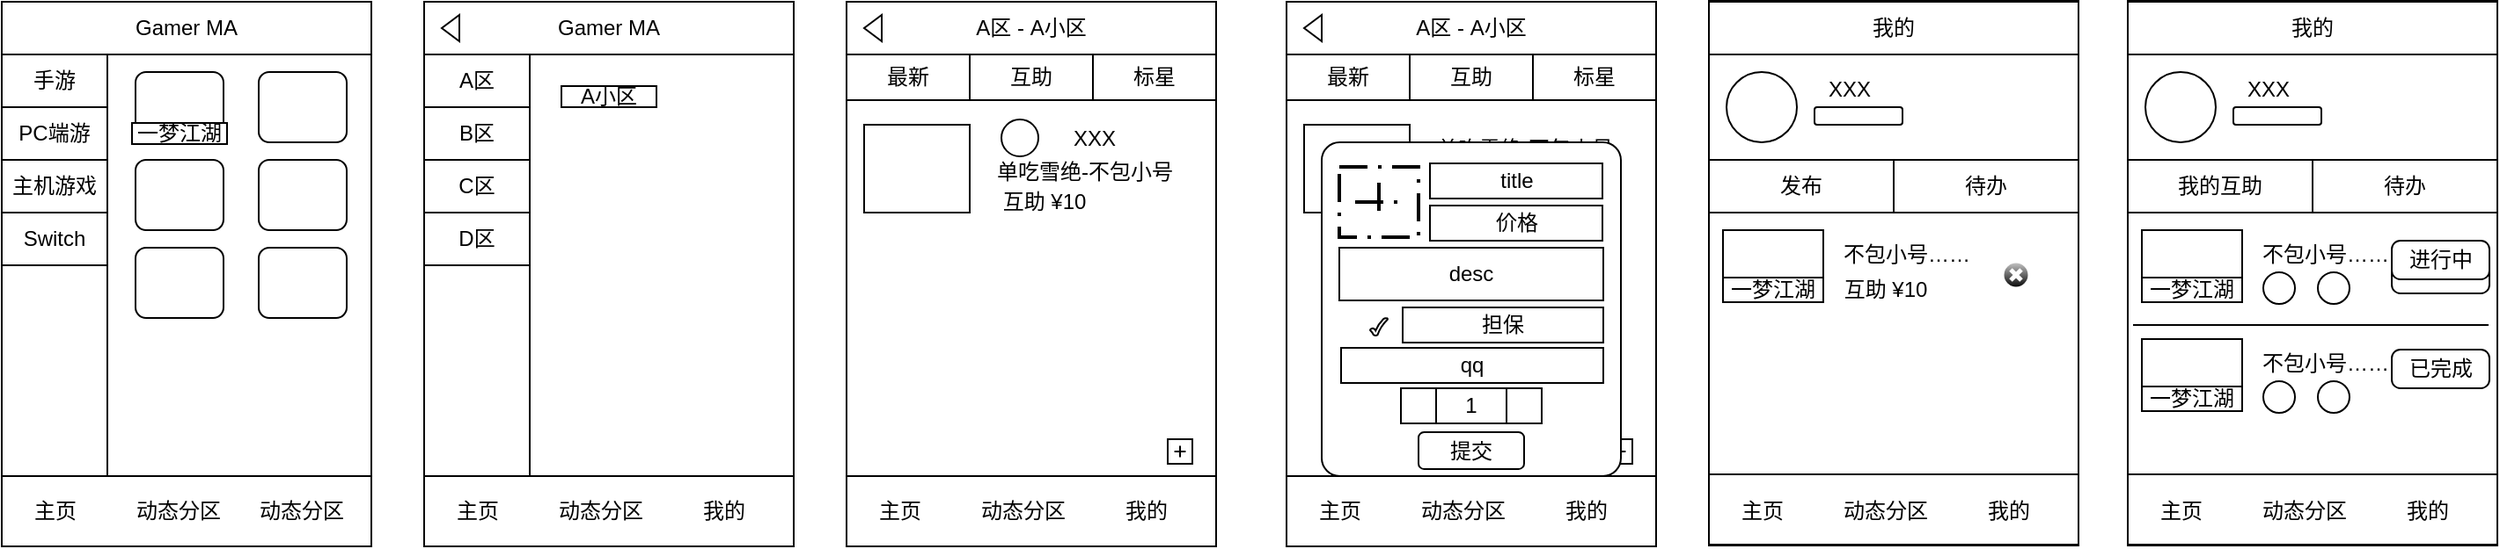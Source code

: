 <mxfile version="14.5.10" type="github">
  <diagram id="Ht1M8jgEwFfnCIfOTk4-" name="Page-1">
    <mxGraphModel dx="757" dy="757" grid="0" gridSize="10" guides="1" tooltips="1" connect="1" arrows="1" fold="1" page="1" pageScale="1" pageWidth="1654" pageHeight="1169" math="0" shadow="0">
      <root>
        <mxCell id="0" />
        <mxCell id="1" parent="0" />
        <mxCell id="PlXQNkt-mmc8tBjGb6YG-108" value="" style="rounded=0;whiteSpace=wrap;html=1;fontStyle=1" parent="1" vertex="1">
          <mxGeometry x="1000" y="39.5" width="210" height="310" as="geometry" />
        </mxCell>
        <mxCell id="PlXQNkt-mmc8tBjGb6YG-133" value="" style="rounded=0;whiteSpace=wrap;html=1;" parent="1" vertex="1">
          <mxGeometry x="1000" y="70" width="210" height="60" as="geometry" />
        </mxCell>
        <mxCell id="PlXQNkt-mmc8tBjGb6YG-1" value="" style="rounded=0;whiteSpace=wrap;html=1;" parent="1" vertex="1">
          <mxGeometry x="270" y="40" width="210" height="310" as="geometry" />
        </mxCell>
        <mxCell id="PlXQNkt-mmc8tBjGb6YG-4" value="" style="rounded=0;whiteSpace=wrap;html=1;" parent="1" vertex="1">
          <mxGeometry x="270" y="70" width="60" height="240" as="geometry" />
        </mxCell>
        <mxCell id="PlXQNkt-mmc8tBjGb6YG-2" value="Gamer MA" style="rounded=0;whiteSpace=wrap;html=1;" parent="1" vertex="1">
          <mxGeometry x="270" y="40" width="210" height="30" as="geometry" />
        </mxCell>
        <mxCell id="PlXQNkt-mmc8tBjGb6YG-6" value="" style="rounded=0;whiteSpace=wrap;html=1;" parent="1" vertex="1">
          <mxGeometry x="270" y="310" width="210" height="40" as="geometry" />
        </mxCell>
        <mxCell id="PlXQNkt-mmc8tBjGb6YG-15" value="A区" style="rounded=0;whiteSpace=wrap;html=1;" parent="1" vertex="1">
          <mxGeometry x="270" y="70" width="60" height="30" as="geometry" />
        </mxCell>
        <mxCell id="PlXQNkt-mmc8tBjGb6YG-16" value="C区" style="rounded=0;whiteSpace=wrap;html=1;" parent="1" vertex="1">
          <mxGeometry x="270" y="130" width="60" height="30" as="geometry" />
        </mxCell>
        <mxCell id="PlXQNkt-mmc8tBjGb6YG-17" value="D区" style="rounded=0;whiteSpace=wrap;html=1;" parent="1" vertex="1">
          <mxGeometry x="270" y="160" width="60" height="30" as="geometry" />
        </mxCell>
        <mxCell id="PlXQNkt-mmc8tBjGb6YG-19" value="B区" style="rounded=0;whiteSpace=wrap;html=1;" parent="1" vertex="1">
          <mxGeometry x="270" y="100" width="60" height="30" as="geometry" />
        </mxCell>
        <mxCell id="PlXQNkt-mmc8tBjGb6YG-23" value="" style="rounded=0;whiteSpace=wrap;html=1;" parent="1" vertex="1">
          <mxGeometry x="30" y="40" width="210" height="310" as="geometry" />
        </mxCell>
        <mxCell id="PlXQNkt-mmc8tBjGb6YG-24" value="" style="rounded=0;whiteSpace=wrap;html=1;" parent="1" vertex="1">
          <mxGeometry x="30" y="70" width="60" height="240" as="geometry" />
        </mxCell>
        <mxCell id="PlXQNkt-mmc8tBjGb6YG-25" value="Gamer MA" style="rounded=0;whiteSpace=wrap;html=1;" parent="1" vertex="1">
          <mxGeometry x="30" y="40" width="210" height="30" as="geometry" />
        </mxCell>
        <mxCell id="PlXQNkt-mmc8tBjGb6YG-26" value="" style="rounded=0;whiteSpace=wrap;html=1;" parent="1" vertex="1">
          <mxGeometry x="30" y="310" width="210" height="40" as="geometry" />
        </mxCell>
        <mxCell id="PlXQNkt-mmc8tBjGb6YG-27" value="" style="rounded=1;whiteSpace=wrap;html=1;" parent="1" vertex="1">
          <mxGeometry x="106" y="130" width="50" height="40" as="geometry" />
        </mxCell>
        <mxCell id="PlXQNkt-mmc8tBjGb6YG-28" value="" style="rounded=1;whiteSpace=wrap;html=1;" parent="1" vertex="1">
          <mxGeometry x="176" y="130" width="50" height="40" as="geometry" />
        </mxCell>
        <mxCell id="PlXQNkt-mmc8tBjGb6YG-29" value="" style="rounded=1;whiteSpace=wrap;html=1;" parent="1" vertex="1">
          <mxGeometry x="106" y="80" width="50" height="40" as="geometry" />
        </mxCell>
        <mxCell id="PlXQNkt-mmc8tBjGb6YG-30" value="" style="rounded=1;whiteSpace=wrap;html=1;" parent="1" vertex="1">
          <mxGeometry x="176" y="80" width="50" height="40" as="geometry" />
        </mxCell>
        <mxCell id="PlXQNkt-mmc8tBjGb6YG-31" value="" style="rounded=1;whiteSpace=wrap;html=1;" parent="1" vertex="1">
          <mxGeometry x="106" y="180" width="50" height="40" as="geometry" />
        </mxCell>
        <mxCell id="PlXQNkt-mmc8tBjGb6YG-32" value="" style="rounded=1;whiteSpace=wrap;html=1;" parent="1" vertex="1">
          <mxGeometry x="176" y="180" width="50" height="40" as="geometry" />
        </mxCell>
        <mxCell id="PlXQNkt-mmc8tBjGb6YG-33" value="手游" style="rounded=0;whiteSpace=wrap;html=1;" parent="1" vertex="1">
          <mxGeometry x="30" y="70" width="60" height="30" as="geometry" />
        </mxCell>
        <mxCell id="PlXQNkt-mmc8tBjGb6YG-34" value="主机游戏" style="rounded=0;whiteSpace=wrap;html=1;" parent="1" vertex="1">
          <mxGeometry x="30" y="130" width="60" height="30" as="geometry" />
        </mxCell>
        <mxCell id="PlXQNkt-mmc8tBjGb6YG-35" value="Switch" style="rounded=0;whiteSpace=wrap;html=1;" parent="1" vertex="1">
          <mxGeometry x="30" y="160" width="60" height="30" as="geometry" />
        </mxCell>
        <mxCell id="PlXQNkt-mmc8tBjGb6YG-36" value="PC端游" style="rounded=0;whiteSpace=wrap;html=1;" parent="1" vertex="1">
          <mxGeometry x="30" y="100" width="60" height="30" as="geometry" />
        </mxCell>
        <mxCell id="PlXQNkt-mmc8tBjGb6YG-37" value="一梦江湖" style="rounded=0;whiteSpace=wrap;html=1;" parent="1" vertex="1">
          <mxGeometry x="104" y="109" width="54" height="12" as="geometry" />
        </mxCell>
        <mxCell id="PlXQNkt-mmc8tBjGb6YG-38" value="" style="html=1;shadow=0;dashed=0;align=center;verticalAlign=middle;shape=mxgraph.arrows2.arrow;dy=0.6;dx=40;flipH=1;notch=0;" parent="1" vertex="1">
          <mxGeometry x="280" y="47.5" width="10" height="15" as="geometry" />
        </mxCell>
        <mxCell id="PlXQNkt-mmc8tBjGb6YG-22" value="A小区" style="rounded=0;whiteSpace=wrap;html=1;" parent="1" vertex="1">
          <mxGeometry x="348" y="88" width="54" height="12" as="geometry" />
        </mxCell>
        <mxCell id="PlXQNkt-mmc8tBjGb6YG-46" value="主页" style="text;html=1;resizable=0;autosize=1;align=center;verticalAlign=middle;points=[];fillColor=none;strokeColor=none;rounded=0;" parent="1" vertex="1">
          <mxGeometry x="40" y="320" width="40" height="20" as="geometry" />
        </mxCell>
        <mxCell id="PlXQNkt-mmc8tBjGb6YG-49" value="动态分区" style="text;html=1;resizable=0;autosize=1;align=center;verticalAlign=middle;points=[];fillColor=none;strokeColor=none;rounded=0;" parent="1" vertex="1">
          <mxGeometry x="100" y="320" width="60" height="20" as="geometry" />
        </mxCell>
        <mxCell id="PlXQNkt-mmc8tBjGb6YG-50" value="动态分区" style="text;html=1;resizable=0;autosize=1;align=center;verticalAlign=middle;points=[];fillColor=none;strokeColor=none;rounded=0;" parent="1" vertex="1">
          <mxGeometry x="170" y="320" width="60" height="20" as="geometry" />
        </mxCell>
        <mxCell id="PlXQNkt-mmc8tBjGb6YG-51" value="动态分区" style="text;html=1;resizable=0;autosize=1;align=center;verticalAlign=middle;points=[];fillColor=none;strokeColor=none;rounded=0;" parent="1" vertex="1">
          <mxGeometry x="340" y="320" width="60" height="20" as="geometry" />
        </mxCell>
        <mxCell id="PlXQNkt-mmc8tBjGb6YG-52" value="我的" style="text;html=1;resizable=0;autosize=1;align=center;verticalAlign=middle;points=[];fillColor=none;strokeColor=none;rounded=0;" parent="1" vertex="1">
          <mxGeometry x="420" y="320" width="40" height="20" as="geometry" />
        </mxCell>
        <mxCell id="PlXQNkt-mmc8tBjGb6YG-53" value="主页" style="text;html=1;resizable=0;autosize=1;align=center;verticalAlign=middle;points=[];fillColor=none;strokeColor=none;rounded=0;" parent="1" vertex="1">
          <mxGeometry x="280" y="320" width="40" height="20" as="geometry" />
        </mxCell>
        <mxCell id="PlXQNkt-mmc8tBjGb6YG-54" value="" style="rounded=0;whiteSpace=wrap;html=1;" parent="1" vertex="1">
          <mxGeometry x="510" y="40" width="210" height="310" as="geometry" />
        </mxCell>
        <mxCell id="PlXQNkt-mmc8tBjGb6YG-56" value="A区 - A小区" style="rounded=0;whiteSpace=wrap;html=1;" parent="1" vertex="1">
          <mxGeometry x="510" y="40" width="210" height="30" as="geometry" />
        </mxCell>
        <mxCell id="PlXQNkt-mmc8tBjGb6YG-57" value="" style="rounded=0;whiteSpace=wrap;html=1;" parent="1" vertex="1">
          <mxGeometry x="510" y="310" width="210" height="40" as="geometry" />
        </mxCell>
        <mxCell id="PlXQNkt-mmc8tBjGb6YG-62" value="" style="html=1;shadow=0;dashed=0;align=center;verticalAlign=middle;shape=mxgraph.arrows2.arrow;dy=0.6;dx=40;flipH=1;notch=0;" parent="1" vertex="1">
          <mxGeometry x="520" y="47.5" width="10" height="15" as="geometry" />
        </mxCell>
        <mxCell id="PlXQNkt-mmc8tBjGb6YG-64" value="动态分区" style="text;html=1;resizable=0;autosize=1;align=center;verticalAlign=middle;points=[];fillColor=none;strokeColor=none;rounded=0;" parent="1" vertex="1">
          <mxGeometry x="580" y="320" width="60" height="20" as="geometry" />
        </mxCell>
        <mxCell id="PlXQNkt-mmc8tBjGb6YG-65" value="我的" style="text;html=1;resizable=0;autosize=1;align=center;verticalAlign=middle;points=[];fillColor=none;strokeColor=none;rounded=0;" parent="1" vertex="1">
          <mxGeometry x="660" y="320" width="40" height="20" as="geometry" />
        </mxCell>
        <mxCell id="PlXQNkt-mmc8tBjGb6YG-66" value="主页" style="text;html=1;resizable=0;autosize=1;align=center;verticalAlign=middle;points=[];fillColor=none;strokeColor=none;rounded=0;" parent="1" vertex="1">
          <mxGeometry x="520" y="320" width="40" height="20" as="geometry" />
        </mxCell>
        <mxCell id="PlXQNkt-mmc8tBjGb6YG-67" value="" style="rounded=0;whiteSpace=wrap;html=1;" parent="1" vertex="1">
          <mxGeometry x="520" y="110" width="60" height="50" as="geometry" />
        </mxCell>
        <mxCell id="PlXQNkt-mmc8tBjGb6YG-68" value="单吃雪绝-不包小号" style="text;html=1;resizable=0;autosize=1;align=center;verticalAlign=middle;points=[];fillColor=none;strokeColor=none;rounded=0;" parent="1" vertex="1">
          <mxGeometry x="585" y="127" width="120" height="20" as="geometry" />
        </mxCell>
        <mxCell id="PlXQNkt-mmc8tBjGb6YG-69" value="互助 ¥10" style="text;html=1;resizable=0;autosize=1;align=center;verticalAlign=middle;points=[];fillColor=none;strokeColor=none;rounded=0;" parent="1" vertex="1">
          <mxGeometry x="592" y="144" width="60" height="20" as="geometry" />
        </mxCell>
        <mxCell id="PlXQNkt-mmc8tBjGb6YG-70" value="" style="shape=image;html=1;verticalAlign=top;verticalLabelPosition=bottom;labelBackgroundColor=#ffffff;imageAspect=0;aspect=fixed;image=https://cdn0.iconfinder.com/data/icons/mobile-basic-vol-1/32/Circle_Plus-128.png" parent="1" vertex="1">
          <mxGeometry x="670.5" y="145" width="19" height="19" as="geometry" />
        </mxCell>
        <mxCell id="PlXQNkt-mmc8tBjGb6YG-71" value="" style="shape=image;html=1;verticalAlign=top;verticalLabelPosition=bottom;labelBackgroundColor=#ffffff;imageAspect=0;aspect=fixed;image=https://cdn4.iconfinder.com/data/icons/cc_mono_icon_set/blacks/48x48/star_fav_empty.png" parent="1" vertex="1">
          <mxGeometry x="688" y="45" width="20" height="20" as="geometry" />
        </mxCell>
        <mxCell id="PlXQNkt-mmc8tBjGb6YG-77" value="" style="group" parent="1" vertex="1" connectable="0">
          <mxGeometry x="510" y="70" width="210" height="26" as="geometry" />
        </mxCell>
        <mxCell id="PlXQNkt-mmc8tBjGb6YG-74" value="最新" style="rounded=0;whiteSpace=wrap;html=1;" parent="PlXQNkt-mmc8tBjGb6YG-77" vertex="1">
          <mxGeometry width="70" height="26" as="geometry" />
        </mxCell>
        <mxCell id="PlXQNkt-mmc8tBjGb6YG-75" value="互助" style="rounded=0;whiteSpace=wrap;html=1;" parent="PlXQNkt-mmc8tBjGb6YG-77" vertex="1">
          <mxGeometry x="70" width="70" height="26" as="geometry" />
        </mxCell>
        <mxCell id="PlXQNkt-mmc8tBjGb6YG-76" value="标星" style="rounded=0;whiteSpace=wrap;html=1;" parent="PlXQNkt-mmc8tBjGb6YG-77" vertex="1">
          <mxGeometry x="140" width="70" height="26" as="geometry" />
        </mxCell>
        <mxCell id="PlXQNkt-mmc8tBjGb6YG-78" value="" style="shape=plus;html=1;outlineConnect=0;" parent="1" vertex="1">
          <mxGeometry x="692.5" y="289" width="14" height="14" as="geometry" />
        </mxCell>
        <mxCell id="PlXQNkt-mmc8tBjGb6YG-79" value="" style="rounded=0;whiteSpace=wrap;html=1;" parent="1" vertex="1">
          <mxGeometry x="760" y="40" width="210" height="310" as="geometry" />
        </mxCell>
        <mxCell id="PlXQNkt-mmc8tBjGb6YG-80" value="A区 - A小区" style="rounded=0;whiteSpace=wrap;html=1;" parent="1" vertex="1">
          <mxGeometry x="760" y="40" width="210" height="30" as="geometry" />
        </mxCell>
        <mxCell id="PlXQNkt-mmc8tBjGb6YG-81" value="" style="rounded=0;whiteSpace=wrap;html=1;" parent="1" vertex="1">
          <mxGeometry x="760" y="310" width="210" height="40" as="geometry" />
        </mxCell>
        <mxCell id="PlXQNkt-mmc8tBjGb6YG-82" value="" style="html=1;shadow=0;dashed=0;align=center;verticalAlign=middle;shape=mxgraph.arrows2.arrow;dy=0.6;dx=40;flipH=1;notch=0;" parent="1" vertex="1">
          <mxGeometry x="770" y="47.5" width="10" height="15" as="geometry" />
        </mxCell>
        <mxCell id="PlXQNkt-mmc8tBjGb6YG-83" value="动态分区" style="text;html=1;resizable=0;autosize=1;align=center;verticalAlign=middle;points=[];fillColor=none;strokeColor=none;rounded=0;" parent="1" vertex="1">
          <mxGeometry x="830" y="320" width="60" height="20" as="geometry" />
        </mxCell>
        <mxCell id="PlXQNkt-mmc8tBjGb6YG-84" value="我的" style="text;html=1;resizable=0;autosize=1;align=center;verticalAlign=middle;points=[];fillColor=none;strokeColor=none;rounded=0;" parent="1" vertex="1">
          <mxGeometry x="910" y="320" width="40" height="20" as="geometry" />
        </mxCell>
        <mxCell id="PlXQNkt-mmc8tBjGb6YG-85" value="主页" style="text;html=1;resizable=0;autosize=1;align=center;verticalAlign=middle;points=[];fillColor=none;strokeColor=none;rounded=0;" parent="1" vertex="1">
          <mxGeometry x="770" y="320" width="40" height="20" as="geometry" />
        </mxCell>
        <mxCell id="PlXQNkt-mmc8tBjGb6YG-86" value="" style="rounded=0;whiteSpace=wrap;html=1;" parent="1" vertex="1">
          <mxGeometry x="770" y="110" width="60" height="50" as="geometry" />
        </mxCell>
        <mxCell id="PlXQNkt-mmc8tBjGb6YG-87" value="单吃雪绝-不包小号" style="text;html=1;resizable=0;autosize=1;align=center;verticalAlign=middle;points=[];fillColor=none;strokeColor=none;rounded=0;" parent="1" vertex="1">
          <mxGeometry x="835" y="114" width="120" height="20" as="geometry" />
        </mxCell>
        <mxCell id="PlXQNkt-mmc8tBjGb6YG-88" value="互助 ¥10" style="text;html=1;resizable=0;autosize=1;align=center;verticalAlign=middle;points=[];fillColor=none;strokeColor=none;rounded=0;" parent="1" vertex="1">
          <mxGeometry x="842" y="140" width="60" height="20" as="geometry" />
        </mxCell>
        <mxCell id="PlXQNkt-mmc8tBjGb6YG-89" value="" style="shape=image;html=1;verticalAlign=top;verticalLabelPosition=bottom;labelBackgroundColor=#ffffff;imageAspect=0;aspect=fixed;image=https://cdn0.iconfinder.com/data/icons/mobile-basic-vol-1/32/Circle_Plus-128.png" parent="1" vertex="1">
          <mxGeometry x="920.5" y="141" width="19" height="19" as="geometry" />
        </mxCell>
        <mxCell id="PlXQNkt-mmc8tBjGb6YG-90" value="" style="shape=image;html=1;verticalAlign=top;verticalLabelPosition=bottom;labelBackgroundColor=#ffffff;imageAspect=0;aspect=fixed;image=https://cdn4.iconfinder.com/data/icons/cc_mono_icon_set/blacks/48x48/star_fav_empty.png" parent="1" vertex="1">
          <mxGeometry x="938" y="45" width="20" height="20" as="geometry" />
        </mxCell>
        <mxCell id="PlXQNkt-mmc8tBjGb6YG-91" value="" style="group" parent="1" vertex="1" connectable="0">
          <mxGeometry x="760" y="70" width="210" height="26" as="geometry" />
        </mxCell>
        <mxCell id="PlXQNkt-mmc8tBjGb6YG-92" value="最新" style="rounded=0;whiteSpace=wrap;html=1;" parent="PlXQNkt-mmc8tBjGb6YG-91" vertex="1">
          <mxGeometry width="70" height="26" as="geometry" />
        </mxCell>
        <mxCell id="PlXQNkt-mmc8tBjGb6YG-93" value="互助" style="rounded=0;whiteSpace=wrap;html=1;" parent="PlXQNkt-mmc8tBjGb6YG-91" vertex="1">
          <mxGeometry x="70" width="70" height="26" as="geometry" />
        </mxCell>
        <mxCell id="PlXQNkt-mmc8tBjGb6YG-94" value="标星" style="rounded=0;whiteSpace=wrap;html=1;" parent="PlXQNkt-mmc8tBjGb6YG-91" vertex="1">
          <mxGeometry x="140" width="70" height="26" as="geometry" />
        </mxCell>
        <mxCell id="PlXQNkt-mmc8tBjGb6YG-95" value="" style="shape=plus;html=1;outlineConnect=0;" parent="1" vertex="1">
          <mxGeometry x="942.5" y="289" width="14" height="14" as="geometry" />
        </mxCell>
        <mxCell id="PlXQNkt-mmc8tBjGb6YG-96" value="" style="rounded=1;whiteSpace=wrap;html=1;arcSize=6;" parent="1" vertex="1">
          <mxGeometry x="780" y="120" width="170" height="190" as="geometry" />
        </mxCell>
        <mxCell id="PlXQNkt-mmc8tBjGb6YG-98" value="" style="shape=plus;html=1;outlineConnect=0;dashed=1;dashPattern=8 3 1 3;fontFamily=Helvetica;fontSize=12;fontColor=#000000;align=center;strokeColor=#000000;strokeWidth=2;" parent="1" vertex="1">
          <mxGeometry x="790" y="134" width="45" height="40" as="geometry" />
        </mxCell>
        <mxCell id="PlXQNkt-mmc8tBjGb6YG-101" value="title" style="rounded=0;whiteSpace=wrap;html=1;" parent="1" vertex="1">
          <mxGeometry x="841.5" y="132" width="98" height="20" as="geometry" />
        </mxCell>
        <mxCell id="PlXQNkt-mmc8tBjGb6YG-102" value="desc" style="rounded=0;whiteSpace=wrap;html=1;" parent="1" vertex="1">
          <mxGeometry x="790" y="180" width="150" height="30" as="geometry" />
        </mxCell>
        <mxCell id="PlXQNkt-mmc8tBjGb6YG-103" value="担保" style="rounded=0;whiteSpace=wrap;html=1;" parent="1" vertex="1">
          <mxGeometry x="826" y="214" width="114" height="20" as="geometry" />
        </mxCell>
        <mxCell id="PlXQNkt-mmc8tBjGb6YG-105" value="提交" style="rounded=1;whiteSpace=wrap;html=1;" parent="1" vertex="1">
          <mxGeometry x="835" y="285" width="60" height="21" as="geometry" />
        </mxCell>
        <mxCell id="PlXQNkt-mmc8tBjGb6YG-106" value="1" style="shape=process;whiteSpace=wrap;html=1;backgroundOutline=1;size=0.25;" parent="1" vertex="1">
          <mxGeometry x="825" y="260" width="80" height="20" as="geometry" />
        </mxCell>
        <mxCell id="PlXQNkt-mmc8tBjGb6YG-107" value="价格" style="rounded=0;whiteSpace=wrap;html=1;" parent="1" vertex="1">
          <mxGeometry x="841.5" y="156" width="98" height="20" as="geometry" />
        </mxCell>
        <mxCell id="PlXQNkt-mmc8tBjGb6YG-109" value="我的" style="rounded=0;whiteSpace=wrap;html=1;" parent="1" vertex="1">
          <mxGeometry x="1000" y="40" width="210" height="30" as="geometry" />
        </mxCell>
        <mxCell id="PlXQNkt-mmc8tBjGb6YG-110" value="" style="rounded=0;whiteSpace=wrap;html=1;" parent="1" vertex="1">
          <mxGeometry x="1000" y="309" width="210" height="40" as="geometry" />
        </mxCell>
        <mxCell id="PlXQNkt-mmc8tBjGb6YG-112" value="动态分区" style="text;html=1;resizable=0;autosize=1;align=center;verticalAlign=middle;points=[];fillColor=none;strokeColor=none;rounded=0;" parent="1" vertex="1">
          <mxGeometry x="1070" y="320" width="60" height="20" as="geometry" />
        </mxCell>
        <mxCell id="PlXQNkt-mmc8tBjGb6YG-113" value="我的" style="text;html=1;resizable=0;autosize=1;align=center;verticalAlign=middle;points=[];fillColor=none;strokeColor=none;rounded=0;" parent="1" vertex="1">
          <mxGeometry x="1150" y="320" width="40" height="20" as="geometry" />
        </mxCell>
        <mxCell id="PlXQNkt-mmc8tBjGb6YG-114" value="主页" style="text;html=1;resizable=0;autosize=1;align=center;verticalAlign=middle;points=[];fillColor=none;strokeColor=none;rounded=0;" parent="1" vertex="1">
          <mxGeometry x="1010" y="320" width="40" height="20" as="geometry" />
        </mxCell>
        <mxCell id="PlXQNkt-mmc8tBjGb6YG-126" value="" style="ellipse;whiteSpace=wrap;html=1;aspect=fixed;" parent="1" vertex="1">
          <mxGeometry x="1010" y="80" width="40" height="40" as="geometry" />
        </mxCell>
        <mxCell id="PlXQNkt-mmc8tBjGb6YG-127" value="XXX" style="text;html=1;strokeColor=none;fillColor=none;align=center;verticalAlign=middle;whiteSpace=wrap;rounded=0;" parent="1" vertex="1">
          <mxGeometry x="1060" y="80" width="40" height="20" as="geometry" />
        </mxCell>
        <mxCell id="PlXQNkt-mmc8tBjGb6YG-128" value="" style="rounded=1;whiteSpace=wrap;html=1;" parent="1" vertex="1">
          <mxGeometry x="1060" y="100" width="50" height="10" as="geometry" />
        </mxCell>
        <mxCell id="PlXQNkt-mmc8tBjGb6YG-129" value="" style="ellipse;whiteSpace=wrap;html=1;aspect=fixed;" parent="1" vertex="1">
          <mxGeometry x="598" y="107" width="21" height="21" as="geometry" />
        </mxCell>
        <mxCell id="PlXQNkt-mmc8tBjGb6YG-130" value="XXX" style="text;html=1;strokeColor=none;fillColor=none;align=center;verticalAlign=middle;whiteSpace=wrap;rounded=0;" parent="1" vertex="1">
          <mxGeometry x="631" y="108" width="40" height="20" as="geometry" />
        </mxCell>
        <mxCell id="PlXQNkt-mmc8tBjGb6YG-131" value="" style="verticalLabelPosition=bottom;verticalAlign=top;html=1;shape=mxgraph.basic.tick" parent="1" vertex="1">
          <mxGeometry x="807.5" y="220" width="10" height="10" as="geometry" />
        </mxCell>
        <mxCell id="PlXQNkt-mmc8tBjGb6YG-132" value="qq" style="rounded=0;whiteSpace=wrap;html=1;" parent="1" vertex="1">
          <mxGeometry x="791" y="237" width="149" height="20" as="geometry" />
        </mxCell>
        <mxCell id="2fVo69hse6z5G9i4QYOB-4" value="" style="group;container=1;" vertex="1" connectable="0" parent="1">
          <mxGeometry x="1000" y="130" width="210" height="30" as="geometry" />
        </mxCell>
        <mxCell id="2fVo69hse6z5G9i4QYOB-5" value="" style="group;container=1;" vertex="1" connectable="0" parent="2fVo69hse6z5G9i4QYOB-4">
          <mxGeometry width="210" height="30" as="geometry" />
        </mxCell>
        <mxCell id="2fVo69hse6z5G9i4QYOB-2" value="待办" style="rounded=0;whiteSpace=wrap;html=1;" vertex="1" parent="2fVo69hse6z5G9i4QYOB-5">
          <mxGeometry x="105" width="105" height="30" as="geometry" />
        </mxCell>
        <mxCell id="2fVo69hse6z5G9i4QYOB-3" value="发布" style="rounded=0;whiteSpace=wrap;html=1;" vertex="1" parent="2fVo69hse6z5G9i4QYOB-5">
          <mxGeometry width="105" height="30" as="geometry" />
        </mxCell>
        <mxCell id="2fVo69hse6z5G9i4QYOB-6" value="" style="rounded=0;whiteSpace=wrap;html=1;" vertex="1" parent="1">
          <mxGeometry x="1008" y="170" width="57" height="41" as="geometry" />
        </mxCell>
        <mxCell id="2fVo69hse6z5G9i4QYOB-7" value="不包小号……" style="text;html=1;strokeColor=none;fillColor=none;align=center;verticalAlign=middle;whiteSpace=wrap;rounded=0;" vertex="1" parent="1">
          <mxGeometry x="1068" y="174" width="89" height="20" as="geometry" />
        </mxCell>
        <mxCell id="2fVo69hse6z5G9i4QYOB-8" value="一梦江湖" style="rounded=0;whiteSpace=wrap;html=1;" vertex="1" parent="1">
          <mxGeometry x="1008" y="197" width="57" height="14" as="geometry" />
        </mxCell>
        <mxCell id="2fVo69hse6z5G9i4QYOB-9" value="互助 ¥10" style="text;html=1;resizable=0;autosize=1;align=center;verticalAlign=middle;points=[];fillColor=none;strokeColor=none;rounded=0;" vertex="1" parent="1">
          <mxGeometry x="1070" y="194" width="60" height="20" as="geometry" />
        </mxCell>
        <mxCell id="2fVo69hse6z5G9i4QYOB-10" value="" style="verticalLabelPosition=bottom;verticalAlign=top;html=1;shadow=0;dashed=0;strokeWidth=1;shape=mxgraph.ios.iDeleteApp;fillColor=#cccccc;fillColor2=#000000;strokeColor=#ffffff;" vertex="1" parent="1">
          <mxGeometry x="1167" y="188" width="15" height="15" as="geometry" />
        </mxCell>
        <mxCell id="2fVo69hse6z5G9i4QYOB-12" value="" style="rounded=0;whiteSpace=wrap;html=1;fontStyle=1" vertex="1" parent="1">
          <mxGeometry x="1238" y="39.5" width="210" height="310" as="geometry" />
        </mxCell>
        <mxCell id="2fVo69hse6z5G9i4QYOB-13" value="" style="rounded=0;whiteSpace=wrap;html=1;" vertex="1" parent="1">
          <mxGeometry x="1238" y="70" width="210" height="60" as="geometry" />
        </mxCell>
        <mxCell id="2fVo69hse6z5G9i4QYOB-14" value="我的" style="rounded=0;whiteSpace=wrap;html=1;" vertex="1" parent="1">
          <mxGeometry x="1238" y="40" width="210" height="30" as="geometry" />
        </mxCell>
        <mxCell id="2fVo69hse6z5G9i4QYOB-15" value="" style="rounded=0;whiteSpace=wrap;html=1;" vertex="1" parent="1">
          <mxGeometry x="1238" y="309" width="210" height="40" as="geometry" />
        </mxCell>
        <mxCell id="2fVo69hse6z5G9i4QYOB-16" value="动态分区" style="text;html=1;resizable=0;autosize=1;align=center;verticalAlign=middle;points=[];fillColor=none;strokeColor=none;rounded=0;" vertex="1" parent="1">
          <mxGeometry x="1308" y="320" width="60" height="20" as="geometry" />
        </mxCell>
        <mxCell id="2fVo69hse6z5G9i4QYOB-17" value="我的" style="text;html=1;resizable=0;autosize=1;align=center;verticalAlign=middle;points=[];fillColor=none;strokeColor=none;rounded=0;" vertex="1" parent="1">
          <mxGeometry x="1388" y="320" width="40" height="20" as="geometry" />
        </mxCell>
        <mxCell id="2fVo69hse6z5G9i4QYOB-18" value="主页" style="text;html=1;resizable=0;autosize=1;align=center;verticalAlign=middle;points=[];fillColor=none;strokeColor=none;rounded=0;" vertex="1" parent="1">
          <mxGeometry x="1248" y="320" width="40" height="20" as="geometry" />
        </mxCell>
        <mxCell id="2fVo69hse6z5G9i4QYOB-19" value="" style="ellipse;whiteSpace=wrap;html=1;aspect=fixed;" vertex="1" parent="1">
          <mxGeometry x="1248" y="80" width="40" height="40" as="geometry" />
        </mxCell>
        <mxCell id="2fVo69hse6z5G9i4QYOB-20" value="XXX" style="text;html=1;strokeColor=none;fillColor=none;align=center;verticalAlign=middle;whiteSpace=wrap;rounded=0;" vertex="1" parent="1">
          <mxGeometry x="1298" y="80" width="40" height="20" as="geometry" />
        </mxCell>
        <mxCell id="2fVo69hse6z5G9i4QYOB-21" value="" style="rounded=1;whiteSpace=wrap;html=1;" vertex="1" parent="1">
          <mxGeometry x="1298" y="100" width="50" height="10" as="geometry" />
        </mxCell>
        <mxCell id="2fVo69hse6z5G9i4QYOB-22" value="" style="group;container=1;" vertex="1" connectable="0" parent="1">
          <mxGeometry x="1238" y="130" width="210" height="30" as="geometry" />
        </mxCell>
        <mxCell id="2fVo69hse6z5G9i4QYOB-23" value="" style="group;container=1;" vertex="1" connectable="0" parent="2fVo69hse6z5G9i4QYOB-22">
          <mxGeometry width="210" height="30" as="geometry" />
        </mxCell>
        <mxCell id="2fVo69hse6z5G9i4QYOB-24" value="待办" style="rounded=0;whiteSpace=wrap;html=1;" vertex="1" parent="2fVo69hse6z5G9i4QYOB-23">
          <mxGeometry x="105" width="105" height="30" as="geometry" />
        </mxCell>
        <mxCell id="2fVo69hse6z5G9i4QYOB-25" value="我的互助" style="rounded=0;whiteSpace=wrap;html=1;" vertex="1" parent="2fVo69hse6z5G9i4QYOB-23">
          <mxGeometry width="105" height="30" as="geometry" />
        </mxCell>
        <mxCell id="2fVo69hse6z5G9i4QYOB-26" value="" style="rounded=0;whiteSpace=wrap;html=1;" vertex="1" parent="1">
          <mxGeometry x="1246" y="170" width="57" height="41" as="geometry" />
        </mxCell>
        <mxCell id="2fVo69hse6z5G9i4QYOB-27" value="不包小号……" style="text;html=1;strokeColor=none;fillColor=none;align=center;verticalAlign=middle;whiteSpace=wrap;rounded=0;" vertex="1" parent="1">
          <mxGeometry x="1306" y="174" width="89" height="20" as="geometry" />
        </mxCell>
        <mxCell id="2fVo69hse6z5G9i4QYOB-28" value="一梦江湖" style="rounded=0;whiteSpace=wrap;html=1;" vertex="1" parent="1">
          <mxGeometry x="1246" y="197" width="57" height="14" as="geometry" />
        </mxCell>
        <mxCell id="2fVo69hse6z5G9i4QYOB-31" value="" style="ellipse;whiteSpace=wrap;html=1;aspect=fixed;" vertex="1" parent="1">
          <mxGeometry x="1315" y="194" width="18" height="18" as="geometry" />
        </mxCell>
        <mxCell id="2fVo69hse6z5G9i4QYOB-34" value="" style="ellipse;whiteSpace=wrap;html=1;aspect=fixed;" vertex="1" parent="1">
          <mxGeometry x="1346" y="194" width="18" height="18" as="geometry" />
        </mxCell>
        <mxCell id="2fVo69hse6z5G9i4QYOB-35" value="" style="rounded=1;whiteSpace=wrap;html=1;arcSize=22;" vertex="1" parent="1">
          <mxGeometry x="1388" y="184" width="55.5" height="22" as="geometry" />
        </mxCell>
        <mxCell id="2fVo69hse6z5G9i4QYOB-33" value="进行中" style="rounded=1;whiteSpace=wrap;html=1;arcSize=22;" vertex="1" parent="1">
          <mxGeometry x="1388" y="176" width="55.5" height="22" as="geometry" />
        </mxCell>
        <mxCell id="2fVo69hse6z5G9i4QYOB-38" value="" style="line;strokeWidth=1;html=1;" vertex="1" parent="1">
          <mxGeometry x="1241" y="219" width="202" height="10" as="geometry" />
        </mxCell>
        <mxCell id="2fVo69hse6z5G9i4QYOB-39" value="" style="rounded=0;whiteSpace=wrap;html=1;" vertex="1" parent="1">
          <mxGeometry x="1246" y="232" width="57" height="41" as="geometry" />
        </mxCell>
        <mxCell id="2fVo69hse6z5G9i4QYOB-40" value="不包小号……" style="text;html=1;strokeColor=none;fillColor=none;align=center;verticalAlign=middle;whiteSpace=wrap;rounded=0;" vertex="1" parent="1">
          <mxGeometry x="1306" y="236" width="89" height="20" as="geometry" />
        </mxCell>
        <mxCell id="2fVo69hse6z5G9i4QYOB-41" value="一梦江湖" style="rounded=0;whiteSpace=wrap;html=1;" vertex="1" parent="1">
          <mxGeometry x="1246" y="259" width="57" height="14" as="geometry" />
        </mxCell>
        <mxCell id="2fVo69hse6z5G9i4QYOB-42" value="" style="ellipse;whiteSpace=wrap;html=1;aspect=fixed;" vertex="1" parent="1">
          <mxGeometry x="1315" y="256" width="18" height="18" as="geometry" />
        </mxCell>
        <mxCell id="2fVo69hse6z5G9i4QYOB-43" value="" style="ellipse;whiteSpace=wrap;html=1;aspect=fixed;" vertex="1" parent="1">
          <mxGeometry x="1346" y="256" width="18" height="18" as="geometry" />
        </mxCell>
        <mxCell id="2fVo69hse6z5G9i4QYOB-45" value="已完成" style="rounded=1;whiteSpace=wrap;html=1;arcSize=22;" vertex="1" parent="1">
          <mxGeometry x="1388" y="238" width="55.5" height="22" as="geometry" />
        </mxCell>
      </root>
    </mxGraphModel>
  </diagram>
</mxfile>
